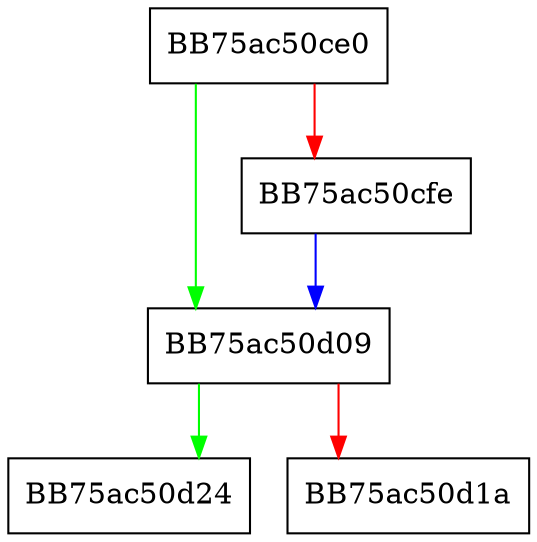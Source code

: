 digraph FindNext {
  node [shape="box"];
  graph [splines=ortho];
  BB75ac50ce0 -> BB75ac50d09 [color="green"];
  BB75ac50ce0 -> BB75ac50cfe [color="red"];
  BB75ac50cfe -> BB75ac50d09 [color="blue"];
  BB75ac50d09 -> BB75ac50d24 [color="green"];
  BB75ac50d09 -> BB75ac50d1a [color="red"];
}